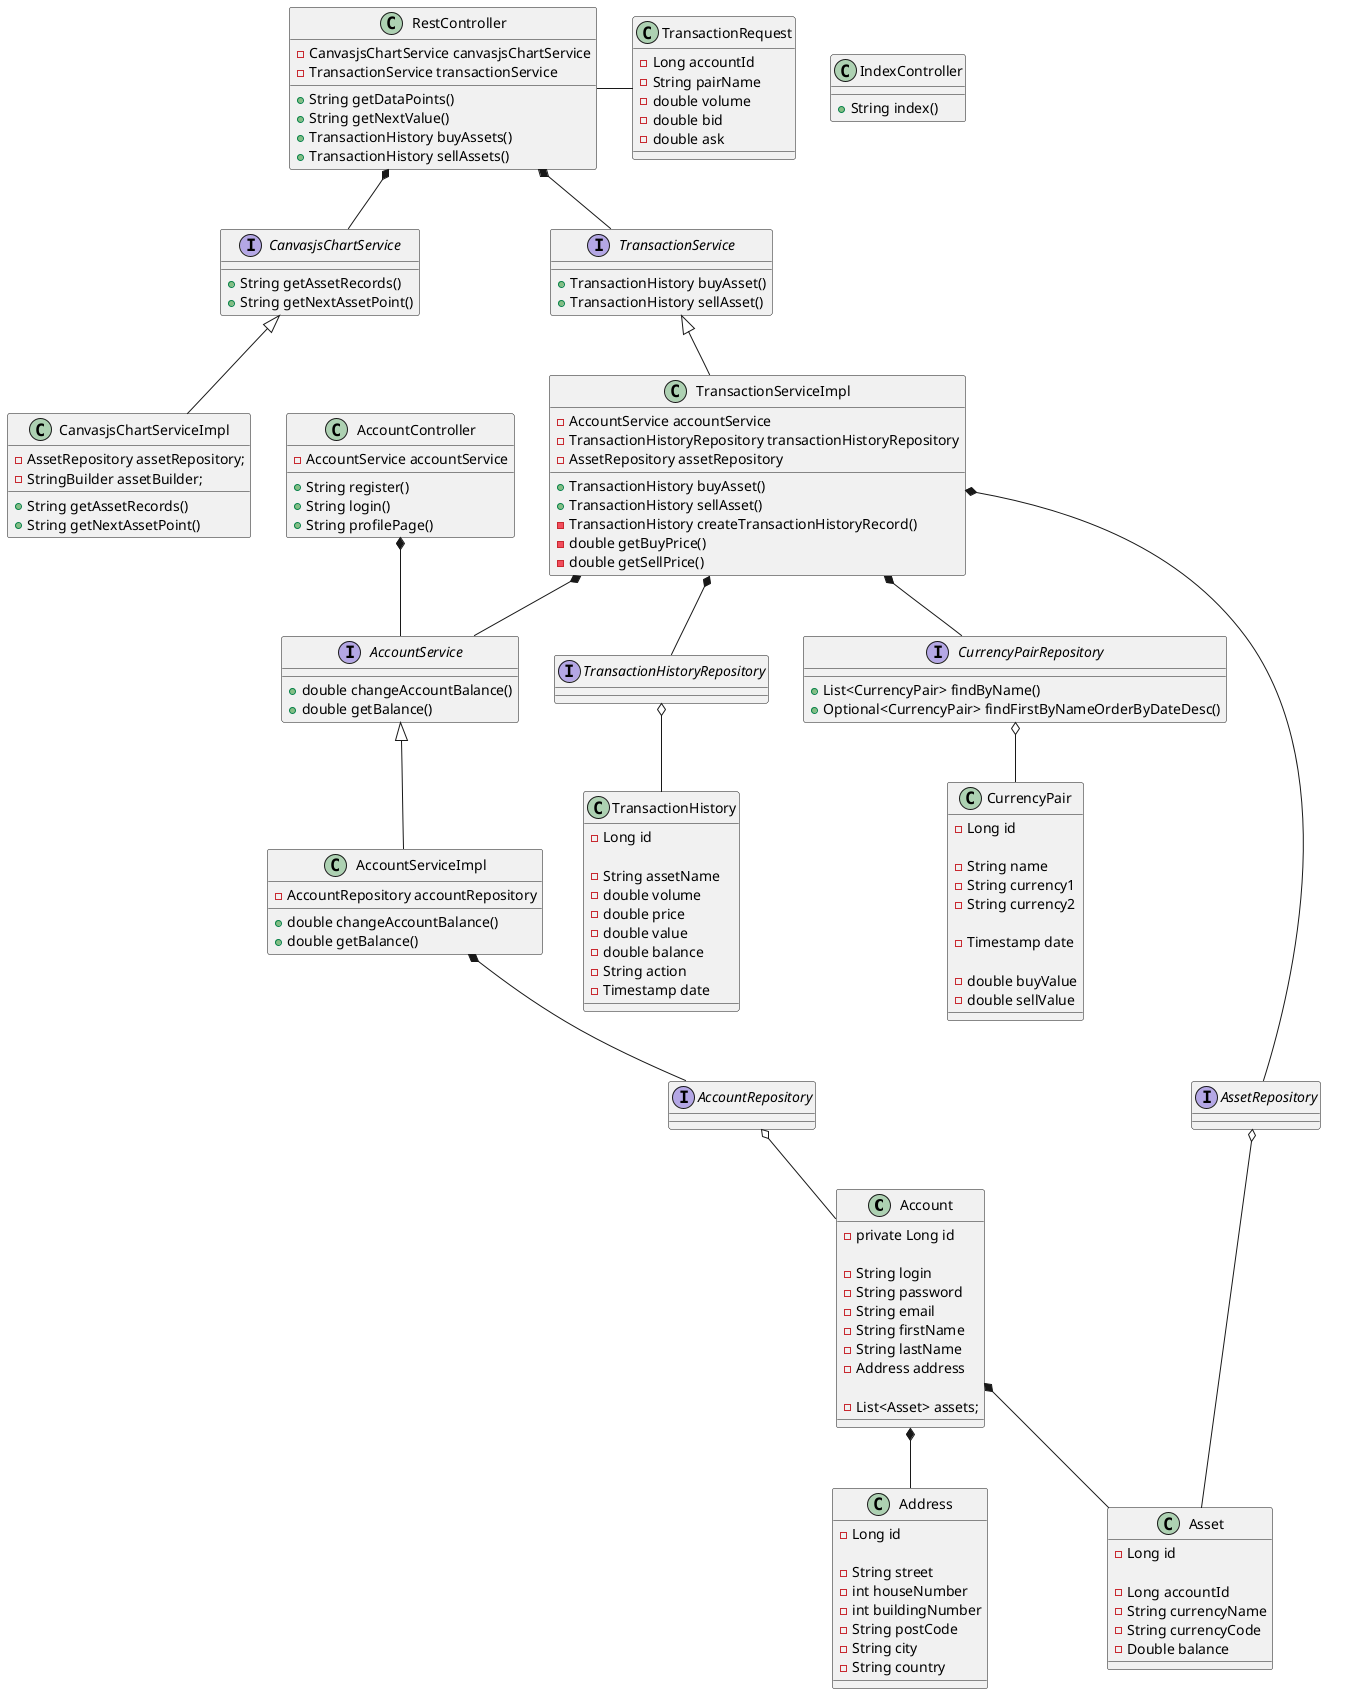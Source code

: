 @startuml

class Account {
    -private Long id

    -String login
    -String password
    -String email
    -String firstName
    -String lastName
    -Address address

    -List<Asset> assets;
}
class Address {
    - Long id

    - String street
    - int houseNumber
    - int buildingNumber
    - String postCode
    - String city
    - String country
}

class Asset {
    - Long id

    - Long accountId
    - String currencyName
    - String currencyCode
    - Double balance
}

class CurrencyPair {
    - Long id

    - String name
    - String currency1
    - String currency2

    - Timestamp date

    - double buyValue
    - double sellValue
}

class TransactionHistory {
    - Long id

    - String assetName
    - double volume
    - double price
    - double value
    - double balance
    - String action
    - Timestamp date

}

class TransactionRequest {

    - Long accountId
    - String pairName
    - double volume
    - double bid
    - double ask
}

interface AccountService {
    + double changeAccountBalance()
    + double getBalance()
}
class AccountServiceImpl {
    - AccountRepository accountRepository

    + double changeAccountBalance()
    + double getBalance()
}

interface CanvasjsChartService {
    + String getAssetRecords()
    + String getNextAssetPoint()
}
class CanvasjsChartServiceImpl {
    - AssetRepository assetRepository;
    - StringBuilder assetBuilder;

    + String getAssetRecords()
    + String getNextAssetPoint()
}

interface TransactionService {
    + TransactionHistory buyAsset()
    + TransactionHistory sellAsset()
}
class TransactionServiceImpl {
    - AccountService accountService
    - TransactionHistoryRepository transactionHistoryRepository
    - AssetRepository assetRepository

    + TransactionHistory buyAsset()
    + TransactionHistory sellAsset()
    - TransactionHistory createTransactionHistoryRecord()
    - double getBuyPrice()
    - double getSellPrice()

}
interface AccountRepository
interface TransactionHistoryRepository
interface CurrencyPairRepository {
    + List<CurrencyPair> findByName()
    + Optional<CurrencyPair> findFirstByNameOrderByDateDesc()
}
interface AssetRepository

class IndexController {
    + String index()
}
class RestController {
    - CanvasjsChartService canvasjsChartService
    - TransactionService transactionService

    + String getDataPoints()
    + String getNextValue()
    + TransactionHistory buyAssets()
    + TransactionHistory sellAssets()
}
class AccountController {
    - AccountService accountService

    + String register()
    + String login()
    + String profilePage()
}

TransactionService <|-- TransactionServiceImpl
AccountService <|-- AccountServiceImpl
CanvasjsChartService <|-- CanvasjsChartServiceImpl

AccountController *-- AccountService
RestController *-- CanvasjsChartService
RestController *-- TransactionService
RestController - TransactionRequest

TransactionServiceImpl *-- AccountService
TransactionServiceImpl *-- TransactionHistoryRepository
TransactionServiceImpl *-- AssetRepository
TransactionServiceImpl *-- CurrencyPairRepository


AccountServiceImpl *-- AccountRepository

Account *-- Address
Account *-- Asset

TransactionHistoryRepository o-- TransactionHistory
AssetRepository o-- Asset
AccountRepository o-- Account
CurrencyPairRepository o-- CurrencyPair
@enduml